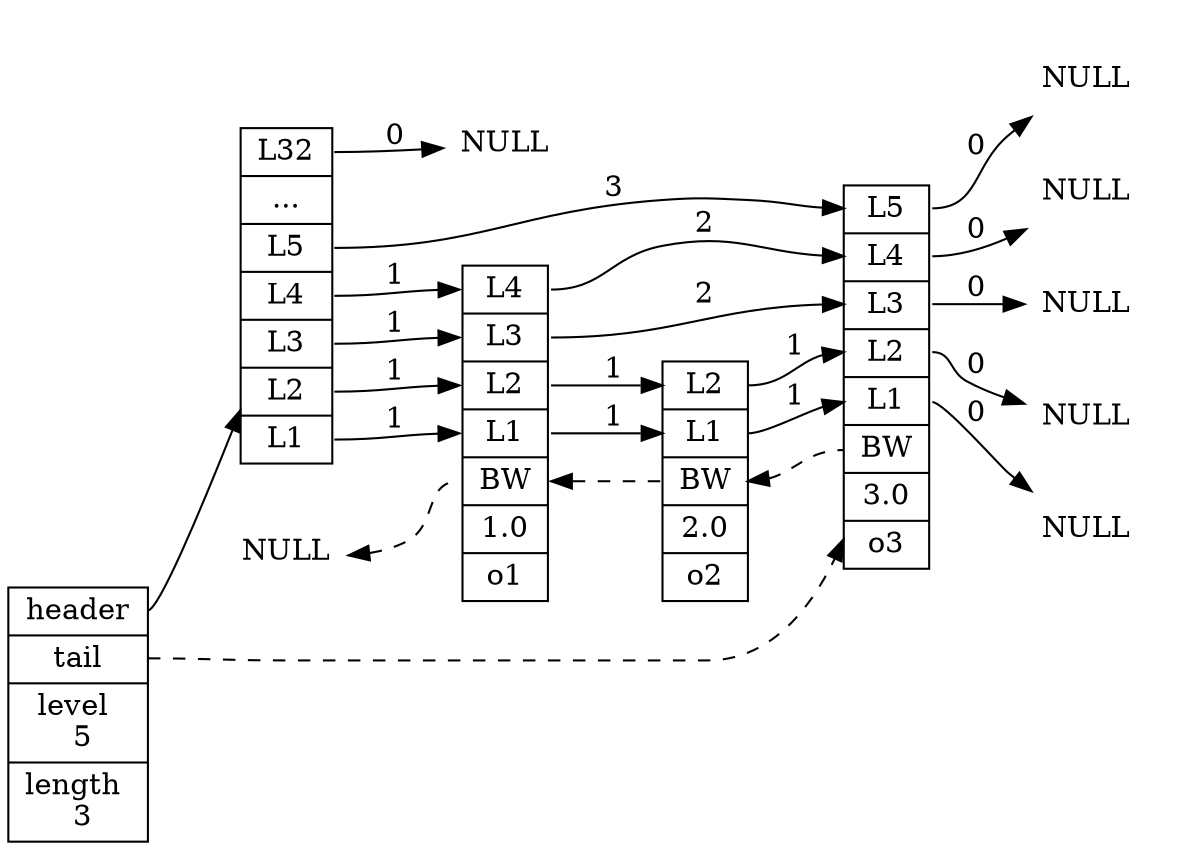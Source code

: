 digraph {

    rankdir = LR;

    node [shape = record, width = "0.5"];

    //

    l [label = " <header> header | <tail> tail | level \n 5 | length \n 3 "];

    subgraph cluster_nodes {

        style = invisible;

        header [label = " <l32> L32 | ... | <l5> L5 | <l4> L4 | <l3> L3 | <l2> L2 | <l1> L1 "];

        bw_null [label = "NULL", shape = plaintext];

        level_null [label = "NULL", shape = plaintext];

        A [label = " <l4> L4 | <l3> L3 | <l2> L2 | <l1> L1 | <backward> BW | 1.0 | o1 "];

        B [label = " <l2> L2 | <l1> L1 | <backward> BW | 2.0 | o2 "];

        C [label = " <l5> L5 | <l4> L4 | <l3> L3 | <l2> L2 | <l1> L1 | <backward> BW | 3.0 | o3 "];

    }

    subgraph cluster_nulls {

        style = invisible;

        n1 [label = "NULL", shape = plaintext];
        n2 [label = "NULL", shape = plaintext];
        n3 [label = "NULL", shape = plaintext];
        n4 [label = "NULL", shape = plaintext];
        n5 [label = "NULL", shape = plaintext];

    }

    //

    l:header -> header;
    l:tail -> C [style = dashed];

    header:l32 -> level_null [label = "0"];
    header:l5 -> C:l5 [label = "3"];
    header:l4 -> A:l4 [label = "1"];
    header:l3 -> A:l3 [label = "1"];
    header:l2 -> A:l2 [label = "1"];
    header:l1 -> A:l1 [label = "1"];

    A:l4 -> C:l4 [label = "2"];
    A:l3 -> C:l3 [label = "2"];
    A:l2 -> B:l2 [label = "1"];
    A:l1 -> B:l1 [label = "1"];

    B:l2 -> C:l2 [label = "1"];
    B:l1 -> C:l1 [label = "1"];

    C:l5 -> n5 [label = "0"];
    C:l4 -> n4 [label = "0"];
    C:l3 -> n3 [label = "0"];
    C:l2 -> n2 [label = "0"];
    C:l1 -> n1 [label = "0"];

    bw_null -> A:backward -> B:backward -> C:backward [dir = back, style = dashed];
}
